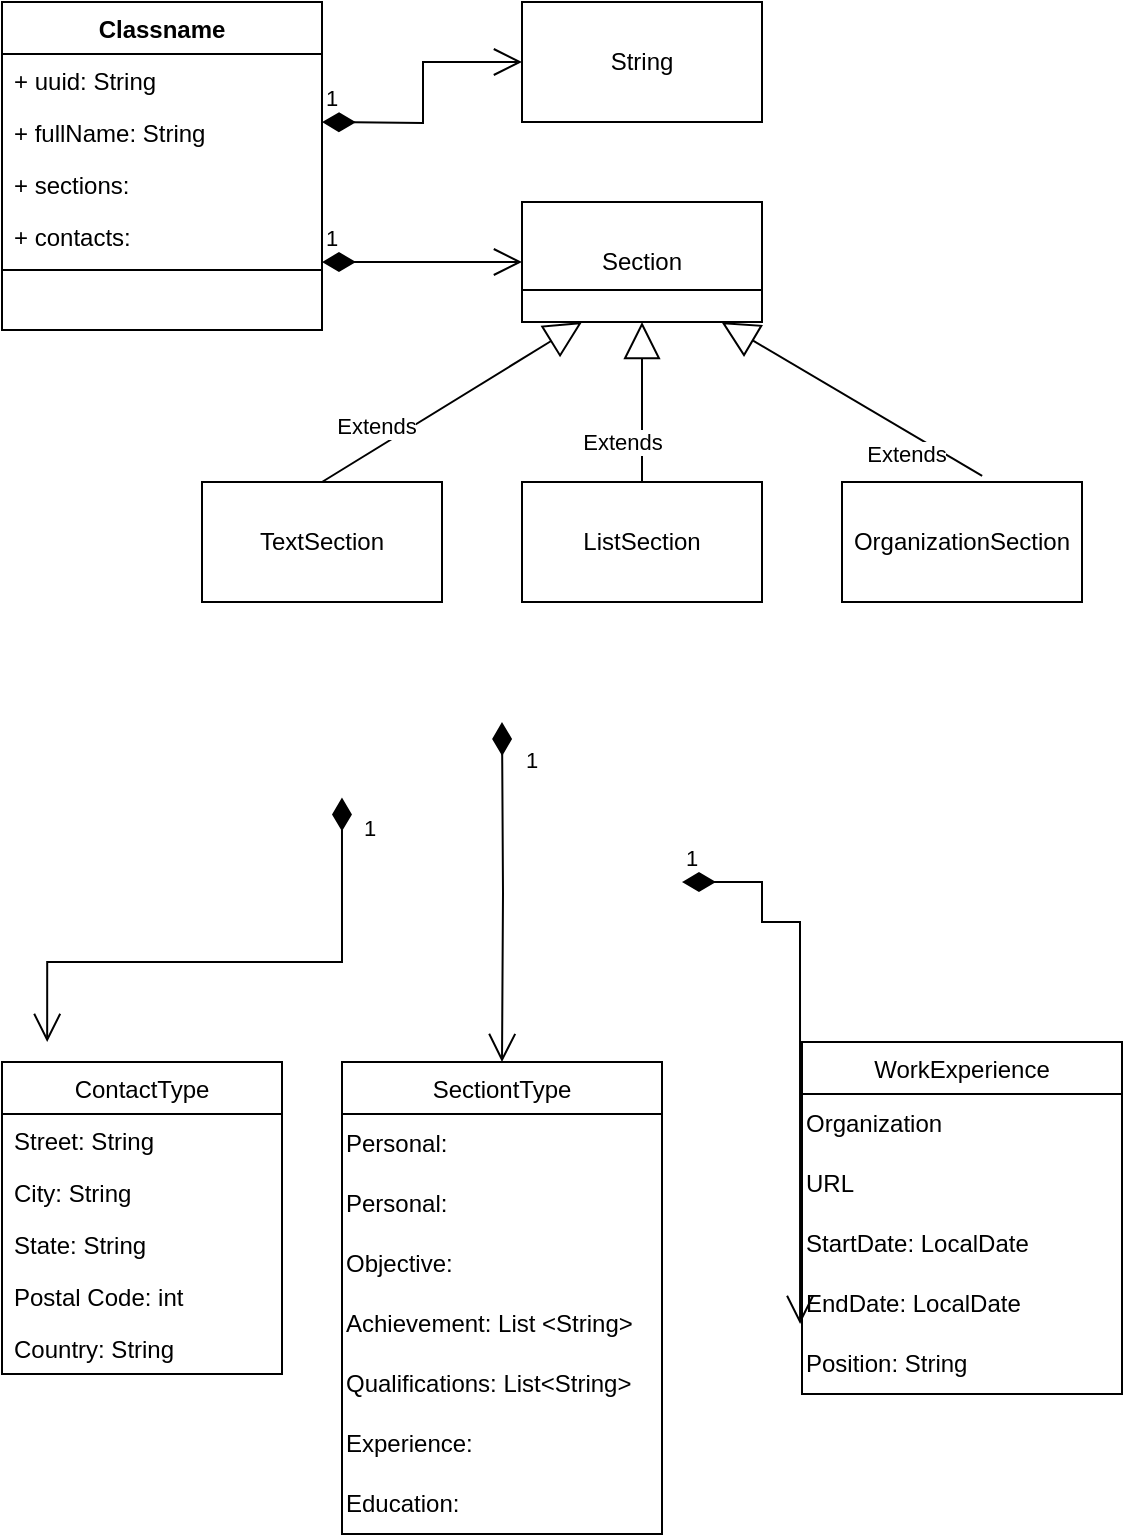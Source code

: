 <mxfile version="20.8.23" type="github">
  <diagram id="C5RBs43oDa-KdzZeNtuy" name="Page-1">
    <mxGraphModel dx="772" dy="312" grid="1" gridSize="10" guides="1" tooltips="1" connect="1" arrows="1" fold="1" page="1" pageScale="1" pageWidth="827" pageHeight="1169" math="0" shadow="0">
      <root>
        <mxCell id="WIyWlLk6GJQsqaUBKTNV-0" />
        <mxCell id="WIyWlLk6GJQsqaUBKTNV-1" parent="WIyWlLk6GJQsqaUBKTNV-0" />
        <mxCell id="zkfFHV4jXpPFQw0GAbJ--17" value="ContactType" style="swimlane;fontStyle=0;align=center;verticalAlign=top;childLayout=stackLayout;horizontal=1;startSize=26;horizontalStack=0;resizeParent=1;resizeLast=0;collapsible=1;marginBottom=0;rounded=0;shadow=0;strokeWidth=1;" parent="WIyWlLk6GJQsqaUBKTNV-1" vertex="1">
          <mxGeometry x="60" y="570" width="140" height="156" as="geometry">
            <mxRectangle x="550" y="140" width="160" height="26" as="alternateBounds" />
          </mxGeometry>
        </mxCell>
        <mxCell id="zkfFHV4jXpPFQw0GAbJ--18" value="Street: String" style="text;align=left;verticalAlign=top;spacingLeft=4;spacingRight=4;overflow=hidden;rotatable=0;points=[[0,0.5],[1,0.5]];portConstraint=eastwest;" parent="zkfFHV4jXpPFQw0GAbJ--17" vertex="1">
          <mxGeometry y="26" width="140" height="26" as="geometry" />
        </mxCell>
        <mxCell id="zkfFHV4jXpPFQw0GAbJ--19" value="City: String" style="text;align=left;verticalAlign=top;spacingLeft=4;spacingRight=4;overflow=hidden;rotatable=0;points=[[0,0.5],[1,0.5]];portConstraint=eastwest;rounded=0;shadow=0;html=0;" parent="zkfFHV4jXpPFQw0GAbJ--17" vertex="1">
          <mxGeometry y="52" width="140" height="26" as="geometry" />
        </mxCell>
        <mxCell id="zkfFHV4jXpPFQw0GAbJ--20" value="State: String" style="text;align=left;verticalAlign=top;spacingLeft=4;spacingRight=4;overflow=hidden;rotatable=0;points=[[0,0.5],[1,0.5]];portConstraint=eastwest;rounded=0;shadow=0;html=0;" parent="zkfFHV4jXpPFQw0GAbJ--17" vertex="1">
          <mxGeometry y="78" width="140" height="26" as="geometry" />
        </mxCell>
        <mxCell id="zkfFHV4jXpPFQw0GAbJ--21" value="Postal Code: int" style="text;align=left;verticalAlign=top;spacingLeft=4;spacingRight=4;overflow=hidden;rotatable=0;points=[[0,0.5],[1,0.5]];portConstraint=eastwest;rounded=0;shadow=0;html=0;" parent="zkfFHV4jXpPFQw0GAbJ--17" vertex="1">
          <mxGeometry y="104" width="140" height="26" as="geometry" />
        </mxCell>
        <mxCell id="zkfFHV4jXpPFQw0GAbJ--22" value="Country: String" style="text;align=left;verticalAlign=top;spacingLeft=4;spacingRight=4;overflow=hidden;rotatable=0;points=[[0,0.5],[1,0.5]];portConstraint=eastwest;rounded=0;shadow=0;html=0;" parent="zkfFHV4jXpPFQw0GAbJ--17" vertex="1">
          <mxGeometry y="130" width="140" height="26" as="geometry" />
        </mxCell>
        <mxCell id="bFIOijKOO5QufWJZUtY_-4" value="SectiontType" style="swimlane;fontStyle=0;align=center;verticalAlign=top;childLayout=stackLayout;horizontal=1;startSize=26;horizontalStack=0;resizeParent=1;resizeLast=0;collapsible=1;marginBottom=0;rounded=0;shadow=0;strokeWidth=1;" parent="WIyWlLk6GJQsqaUBKTNV-1" vertex="1">
          <mxGeometry x="230" y="570" width="160" height="236" as="geometry">
            <mxRectangle x="550" y="140" width="160" height="26" as="alternateBounds" />
          </mxGeometry>
        </mxCell>
        <mxCell id="BEWiEqvAeWAhzxTITzaQ-1" value="Personal:" style="text;html=1;align=left;verticalAlign=middle;resizable=0;points=[];autosize=1;strokeColor=none;fillColor=none;" parent="bFIOijKOO5QufWJZUtY_-4" vertex="1">
          <mxGeometry y="26" width="160" height="30" as="geometry" />
        </mxCell>
        <mxCell id="BEWiEqvAeWAhzxTITzaQ-11" value="Personal:" style="text;html=1;align=left;verticalAlign=middle;resizable=0;points=[];autosize=1;strokeColor=none;fillColor=none;" parent="bFIOijKOO5QufWJZUtY_-4" vertex="1">
          <mxGeometry y="56" width="160" height="30" as="geometry" />
        </mxCell>
        <mxCell id="BEWiEqvAeWAhzxTITzaQ-3" value="Objective:" style="text;html=1;align=left;verticalAlign=middle;resizable=0;points=[];autosize=1;strokeColor=none;fillColor=none;" parent="bFIOijKOO5QufWJZUtY_-4" vertex="1">
          <mxGeometry y="86" width="160" height="30" as="geometry" />
        </mxCell>
        <mxCell id="BEWiEqvAeWAhzxTITzaQ-9" value="Achievement: List &amp;lt;String&amp;gt;" style="text;html=1;align=left;verticalAlign=middle;resizable=0;points=[];autosize=1;strokeColor=none;fillColor=none;" parent="bFIOijKOO5QufWJZUtY_-4" vertex="1">
          <mxGeometry y="116" width="160" height="30" as="geometry" />
        </mxCell>
        <mxCell id="BEWiEqvAeWAhzxTITzaQ-4" value="Qualifications: List&amp;lt;String&amp;gt;" style="text;html=1;align=left;verticalAlign=middle;resizable=0;points=[];autosize=1;strokeColor=none;fillColor=none;" parent="bFIOijKOO5QufWJZUtY_-4" vertex="1">
          <mxGeometry y="146" width="160" height="30" as="geometry" />
        </mxCell>
        <mxCell id="BEWiEqvAeWAhzxTITzaQ-5" value="Experience:" style="text;html=1;align=left;verticalAlign=middle;resizable=0;points=[];autosize=1;strokeColor=none;fillColor=none;" parent="bFIOijKOO5QufWJZUtY_-4" vertex="1">
          <mxGeometry y="176" width="160" height="30" as="geometry" />
        </mxCell>
        <mxCell id="BEWiEqvAeWAhzxTITzaQ-6" value="Education:" style="text;html=1;align=left;verticalAlign=middle;resizable=0;points=[];autosize=1;strokeColor=none;fillColor=none;" parent="bFIOijKOO5QufWJZUtY_-4" vertex="1">
          <mxGeometry y="206" width="160" height="30" as="geometry" />
        </mxCell>
        <mxCell id="bFIOijKOO5QufWJZUtY_-14" value="WorkExperience" style="swimlane;fontStyle=0;align=center;verticalAlign=top;childLayout=stackLayout;horizontal=1;startSize=26;horizontalStack=0;resizeParent=1;resizeLast=0;collapsible=1;marginBottom=0;rounded=0;shadow=0;strokeWidth=1;" parent="WIyWlLk6GJQsqaUBKTNV-1" vertex="1">
          <mxGeometry x="460" y="560" width="160" height="176" as="geometry">
            <mxRectangle x="550" y="140" width="160" height="26" as="alternateBounds" />
          </mxGeometry>
        </mxCell>
        <mxCell id="BEWiEqvAeWAhzxTITzaQ-7" value="Organization" style="text;html=1;align=left;verticalAlign=middle;resizable=0;points=[];autosize=1;strokeColor=none;fillColor=none;" parent="bFIOijKOO5QufWJZUtY_-14" vertex="1">
          <mxGeometry y="26" width="160" height="30" as="geometry" />
        </mxCell>
        <mxCell id="bFIOijKOO5QufWJZUtY_-35" value="URL" style="text;html=1;align=left;verticalAlign=middle;resizable=0;points=[];autosize=1;strokeColor=none;fillColor=none;" parent="bFIOijKOO5QufWJZUtY_-14" vertex="1">
          <mxGeometry y="56" width="160" height="30" as="geometry" />
        </mxCell>
        <mxCell id="bFIOijKOO5QufWJZUtY_-36" value="StartDate: LocalDate" style="text;html=1;align=left;verticalAlign=middle;resizable=0;points=[];autosize=1;strokeColor=none;fillColor=none;" parent="bFIOijKOO5QufWJZUtY_-14" vertex="1">
          <mxGeometry y="86" width="160" height="30" as="geometry" />
        </mxCell>
        <mxCell id="bFIOijKOO5QufWJZUtY_-37" value="EndDate: LocalDate" style="text;html=1;align=left;verticalAlign=middle;resizable=0;points=[];autosize=1;strokeColor=none;fillColor=none;" parent="bFIOijKOO5QufWJZUtY_-14" vertex="1">
          <mxGeometry y="116" width="160" height="30" as="geometry" />
        </mxCell>
        <mxCell id="bFIOijKOO5QufWJZUtY_-38" value="Position: String" style="text;html=1;align=left;verticalAlign=middle;resizable=0;points=[];autosize=1;strokeColor=none;fillColor=none;" parent="bFIOijKOO5QufWJZUtY_-14" vertex="1">
          <mxGeometry y="146" width="160" height="30" as="geometry" />
        </mxCell>
        <mxCell id="bFIOijKOO5QufWJZUtY_-29" value="1" style="endArrow=open;html=1;endSize=12;startArrow=diamondThin;startSize=14;startFill=1;edgeStyle=orthogonalEdgeStyle;align=left;verticalAlign=bottom;rounded=0;entryX=0.5;entryY=0;entryDx=0;entryDy=0;" parent="WIyWlLk6GJQsqaUBKTNV-1" target="bFIOijKOO5QufWJZUtY_-4" edge="1">
          <mxGeometry x="-0.667" y="10" relative="1" as="geometry">
            <mxPoint x="310" y="400" as="sourcePoint" />
            <mxPoint x="320" y="350" as="targetPoint" />
            <Array as="points" />
            <mxPoint as="offset" />
          </mxGeometry>
        </mxCell>
        <mxCell id="bFIOijKOO5QufWJZUtY_-31" value="1" style="endArrow=open;html=1;endSize=12;startArrow=diamondThin;startSize=14;startFill=1;edgeStyle=orthogonalEdgeStyle;align=left;verticalAlign=bottom;rounded=0;exitX=0.337;exitY=1.057;exitDx=0;exitDy=0;exitPerimeter=0;" parent="WIyWlLk6GJQsqaUBKTNV-1" edge="1">
          <mxGeometry x="-0.822" y="9" relative="1" as="geometry">
            <mxPoint x="229.99" y="437.71" as="sourcePoint" />
            <mxPoint x="82.59" y="560" as="targetPoint" />
            <Array as="points">
              <mxPoint x="229.59" y="520" />
              <mxPoint x="82.59" y="520" />
            </Array>
            <mxPoint as="offset" />
          </mxGeometry>
        </mxCell>
        <mxCell id="bFIOijKOO5QufWJZUtY_-33" value="1" style="endArrow=open;html=1;endSize=12;startArrow=diamondThin;startSize=14;startFill=1;edgeStyle=orthogonalEdgeStyle;align=left;verticalAlign=bottom;rounded=0;entryX=-0.006;entryY=0.833;entryDx=0;entryDy=0;entryPerimeter=0;" parent="WIyWlLk6GJQsqaUBKTNV-1" target="bFIOijKOO5QufWJZUtY_-37" edge="1">
          <mxGeometry x="-1" y="3" relative="1" as="geometry">
            <mxPoint x="400" y="480" as="sourcePoint" />
            <mxPoint x="520" y="500" as="targetPoint" />
            <Array as="points">
              <mxPoint x="440" y="480" />
              <mxPoint x="440" y="500" />
            </Array>
          </mxGeometry>
        </mxCell>
        <mxCell id="iBekU815NQ3VYdeE8X2_-0" value="Classname" style="swimlane;fontStyle=1;align=center;verticalAlign=top;childLayout=stackLayout;horizontal=1;startSize=26;horizontalStack=0;resizeParent=1;resizeParentMax=0;resizeLast=0;collapsible=1;marginBottom=0;" vertex="1" parent="WIyWlLk6GJQsqaUBKTNV-1">
          <mxGeometry x="60" y="40" width="160" height="164" as="geometry" />
        </mxCell>
        <mxCell id="iBekU815NQ3VYdeE8X2_-1" value="+ uuid: String" style="text;strokeColor=none;fillColor=none;align=left;verticalAlign=top;spacingLeft=4;spacingRight=4;overflow=hidden;rotatable=0;points=[[0,0.5],[1,0.5]];portConstraint=eastwest;" vertex="1" parent="iBekU815NQ3VYdeE8X2_-0">
          <mxGeometry y="26" width="160" height="26" as="geometry" />
        </mxCell>
        <mxCell id="iBekU815NQ3VYdeE8X2_-5" value="+ fullName: String" style="text;strokeColor=none;fillColor=none;align=left;verticalAlign=top;spacingLeft=4;spacingRight=4;overflow=hidden;rotatable=0;points=[[0,0.5],[1,0.5]];portConstraint=eastwest;" vertex="1" parent="iBekU815NQ3VYdeE8X2_-0">
          <mxGeometry y="52" width="160" height="26" as="geometry" />
        </mxCell>
        <mxCell id="iBekU815NQ3VYdeE8X2_-6" value="+ sections: " style="text;strokeColor=none;fillColor=none;align=left;verticalAlign=top;spacingLeft=4;spacingRight=4;overflow=hidden;rotatable=0;points=[[0,0.5],[1,0.5]];portConstraint=eastwest;" vertex="1" parent="iBekU815NQ3VYdeE8X2_-0">
          <mxGeometry y="78" width="160" height="26" as="geometry" />
        </mxCell>
        <mxCell id="iBekU815NQ3VYdeE8X2_-7" value="+ contacts: " style="text;strokeColor=none;fillColor=none;align=left;verticalAlign=top;spacingLeft=4;spacingRight=4;overflow=hidden;rotatable=0;points=[[0,0.5],[1,0.5]];portConstraint=eastwest;" vertex="1" parent="iBekU815NQ3VYdeE8X2_-0">
          <mxGeometry y="104" width="160" height="26" as="geometry" />
        </mxCell>
        <mxCell id="iBekU815NQ3VYdeE8X2_-2" value="" style="line;strokeWidth=1;fillColor=none;align=left;verticalAlign=middle;spacingTop=-1;spacingLeft=3;spacingRight=3;rotatable=0;labelPosition=right;points=[];portConstraint=eastwest;strokeColor=inherit;" vertex="1" parent="iBekU815NQ3VYdeE8X2_-0">
          <mxGeometry y="130" width="160" height="8" as="geometry" />
        </mxCell>
        <mxCell id="iBekU815NQ3VYdeE8X2_-3" value="   " style="text;strokeColor=none;fillColor=none;align=left;verticalAlign=top;spacingLeft=4;spacingRight=4;overflow=hidden;rotatable=0;points=[[0,0.5],[1,0.5]];portConstraint=eastwest;" vertex="1" parent="iBekU815NQ3VYdeE8X2_-0">
          <mxGeometry y="138" width="160" height="26" as="geometry" />
        </mxCell>
        <mxCell id="iBekU815NQ3VYdeE8X2_-8" value="String" style="whiteSpace=wrap;html=1;" vertex="1" parent="WIyWlLk6GJQsqaUBKTNV-1">
          <mxGeometry x="320" y="40" width="120" height="60" as="geometry" />
        </mxCell>
        <mxCell id="iBekU815NQ3VYdeE8X2_-11" value="Section" style="whiteSpace=wrap;html=1;" vertex="1" parent="WIyWlLk6GJQsqaUBKTNV-1">
          <mxGeometry x="320" y="140" width="120" height="60" as="geometry" />
        </mxCell>
        <mxCell id="iBekU815NQ3VYdeE8X2_-16" value="" style="line;strokeWidth=1;fillColor=none;align=left;verticalAlign=middle;spacingTop=-1;spacingLeft=3;spacingRight=3;rotatable=0;labelPosition=right;points=[];portConstraint=eastwest;strokeColor=inherit;" vertex="1" parent="WIyWlLk6GJQsqaUBKTNV-1">
          <mxGeometry x="320" y="180" width="120" height="8" as="geometry" />
        </mxCell>
        <mxCell id="iBekU815NQ3VYdeE8X2_-17" value="1" style="endArrow=open;html=1;endSize=12;startArrow=diamondThin;startSize=14;startFill=1;edgeStyle=orthogonalEdgeStyle;align=left;verticalAlign=bottom;rounded=0;" edge="1" parent="WIyWlLk6GJQsqaUBKTNV-1" target="iBekU815NQ3VYdeE8X2_-8">
          <mxGeometry x="-1" y="3" relative="1" as="geometry">
            <mxPoint x="220" y="100" as="sourcePoint" />
            <mxPoint x="380" y="100" as="targetPoint" />
          </mxGeometry>
        </mxCell>
        <mxCell id="iBekU815NQ3VYdeE8X2_-18" value="1" style="endArrow=open;html=1;endSize=12;startArrow=diamondThin;startSize=14;startFill=1;edgeStyle=orthogonalEdgeStyle;align=left;verticalAlign=bottom;rounded=0;entryX=0;entryY=0.5;entryDx=0;entryDy=0;" edge="1" parent="WIyWlLk6GJQsqaUBKTNV-1" target="iBekU815NQ3VYdeE8X2_-11">
          <mxGeometry x="-1" y="3" relative="1" as="geometry">
            <mxPoint x="220" y="170" as="sourcePoint" />
            <mxPoint x="310" y="140" as="targetPoint" />
            <Array as="points">
              <mxPoint x="290" y="170" />
              <mxPoint x="290" y="170" />
            </Array>
          </mxGeometry>
        </mxCell>
        <mxCell id="iBekU815NQ3VYdeE8X2_-48" value="TextSection" style="rounded=0;whiteSpace=wrap;html=1;" vertex="1" parent="WIyWlLk6GJQsqaUBKTNV-1">
          <mxGeometry x="160" y="280" width="120" height="60" as="geometry" />
        </mxCell>
        <mxCell id="iBekU815NQ3VYdeE8X2_-52" value="ListSection" style="rounded=0;whiteSpace=wrap;html=1;" vertex="1" parent="WIyWlLk6GJQsqaUBKTNV-1">
          <mxGeometry x="320" y="280" width="120" height="60" as="geometry" />
        </mxCell>
        <mxCell id="iBekU815NQ3VYdeE8X2_-54" value="OrganizationSection" style="rounded=0;whiteSpace=wrap;html=1;" vertex="1" parent="WIyWlLk6GJQsqaUBKTNV-1">
          <mxGeometry x="480" y="280" width="120" height="60" as="geometry" />
        </mxCell>
        <mxCell id="iBekU815NQ3VYdeE8X2_-56" value="Extends" style="endArrow=block;endSize=16;endFill=0;html=1;rounded=0;exitX=0.5;exitY=0;exitDx=0;exitDy=0;" edge="1" parent="WIyWlLk6GJQsqaUBKTNV-1" source="iBekU815NQ3VYdeE8X2_-48">
          <mxGeometry x="-0.5" y="10" width="160" relative="1" as="geometry">
            <mxPoint x="120" y="240" as="sourcePoint" />
            <mxPoint x="350" y="200" as="targetPoint" />
            <mxPoint as="offset" />
          </mxGeometry>
        </mxCell>
        <mxCell id="iBekU815NQ3VYdeE8X2_-57" value="Extends" style="endArrow=block;endSize=16;endFill=0;html=1;rounded=0;entryX=0.5;entryY=1;entryDx=0;entryDy=0;exitX=0.5;exitY=0;exitDx=0;exitDy=0;" edge="1" parent="WIyWlLk6GJQsqaUBKTNV-1" source="iBekU815NQ3VYdeE8X2_-52" target="iBekU815NQ3VYdeE8X2_-11">
          <mxGeometry x="-0.5" y="10" width="160" relative="1" as="geometry">
            <mxPoint x="230" y="290" as="sourcePoint" />
            <mxPoint x="330" y="210" as="targetPoint" />
            <mxPoint as="offset" />
          </mxGeometry>
        </mxCell>
        <mxCell id="iBekU815NQ3VYdeE8X2_-58" value="Extends" style="endArrow=block;endSize=16;endFill=0;html=1;rounded=0;entryX=0.831;entryY=1;entryDx=0;entryDy=0;exitX=0.584;exitY=-0.051;exitDx=0;exitDy=0;exitPerimeter=0;entryPerimeter=0;" edge="1" parent="WIyWlLk6GJQsqaUBKTNV-1" source="iBekU815NQ3VYdeE8X2_-54" target="iBekU815NQ3VYdeE8X2_-11">
          <mxGeometry x="-0.5" y="10" width="160" relative="1" as="geometry">
            <mxPoint x="240" y="300" as="sourcePoint" />
            <mxPoint x="340" y="220" as="targetPoint" />
            <mxPoint as="offset" />
          </mxGeometry>
        </mxCell>
      </root>
    </mxGraphModel>
  </diagram>
</mxfile>
